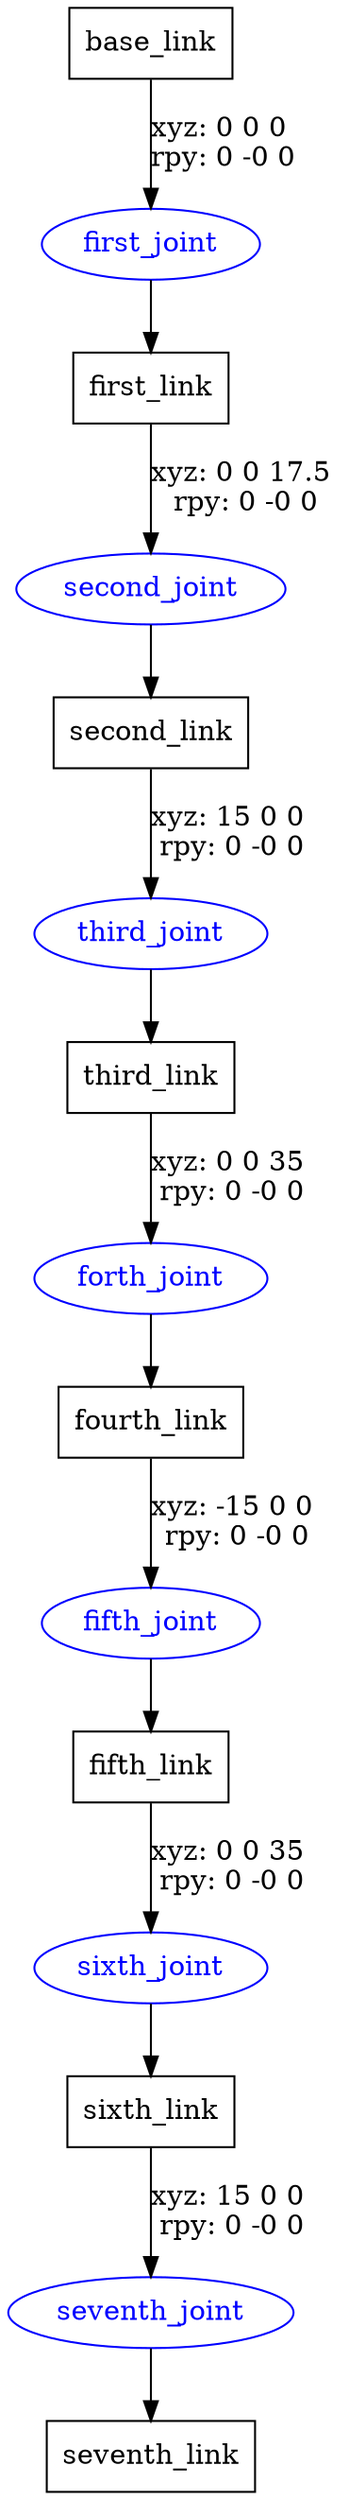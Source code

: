 digraph G {
node [shape=box];
"base_link" [label="base_link"];
"first_link" [label="first_link"];
"second_link" [label="second_link"];
"third_link" [label="third_link"];
"fourth_link" [label="fourth_link"];
"fifth_link" [label="fifth_link"];
"sixth_link" [label="sixth_link"];
"seventh_link" [label="seventh_link"];
node [shape=ellipse, color=blue, fontcolor=blue];
"base_link" -> "first_joint" [label="xyz: 0 0 0 \nrpy: 0 -0 0"]
"first_joint" -> "first_link"
"first_link" -> "second_joint" [label="xyz: 0 0 17.5 \nrpy: 0 -0 0"]
"second_joint" -> "second_link"
"second_link" -> "third_joint" [label="xyz: 15 0 0 \nrpy: 0 -0 0"]
"third_joint" -> "third_link"
"third_link" -> "forth_joint" [label="xyz: 0 0 35 \nrpy: 0 -0 0"]
"forth_joint" -> "fourth_link"
"fourth_link" -> "fifth_joint" [label="xyz: -15 0 0 \nrpy: 0 -0 0"]
"fifth_joint" -> "fifth_link"
"fifth_link" -> "sixth_joint" [label="xyz: 0 0 35 \nrpy: 0 -0 0"]
"sixth_joint" -> "sixth_link"
"sixth_link" -> "seventh_joint" [label="xyz: 15 0 0 \nrpy: 0 -0 0"]
"seventh_joint" -> "seventh_link"
}
